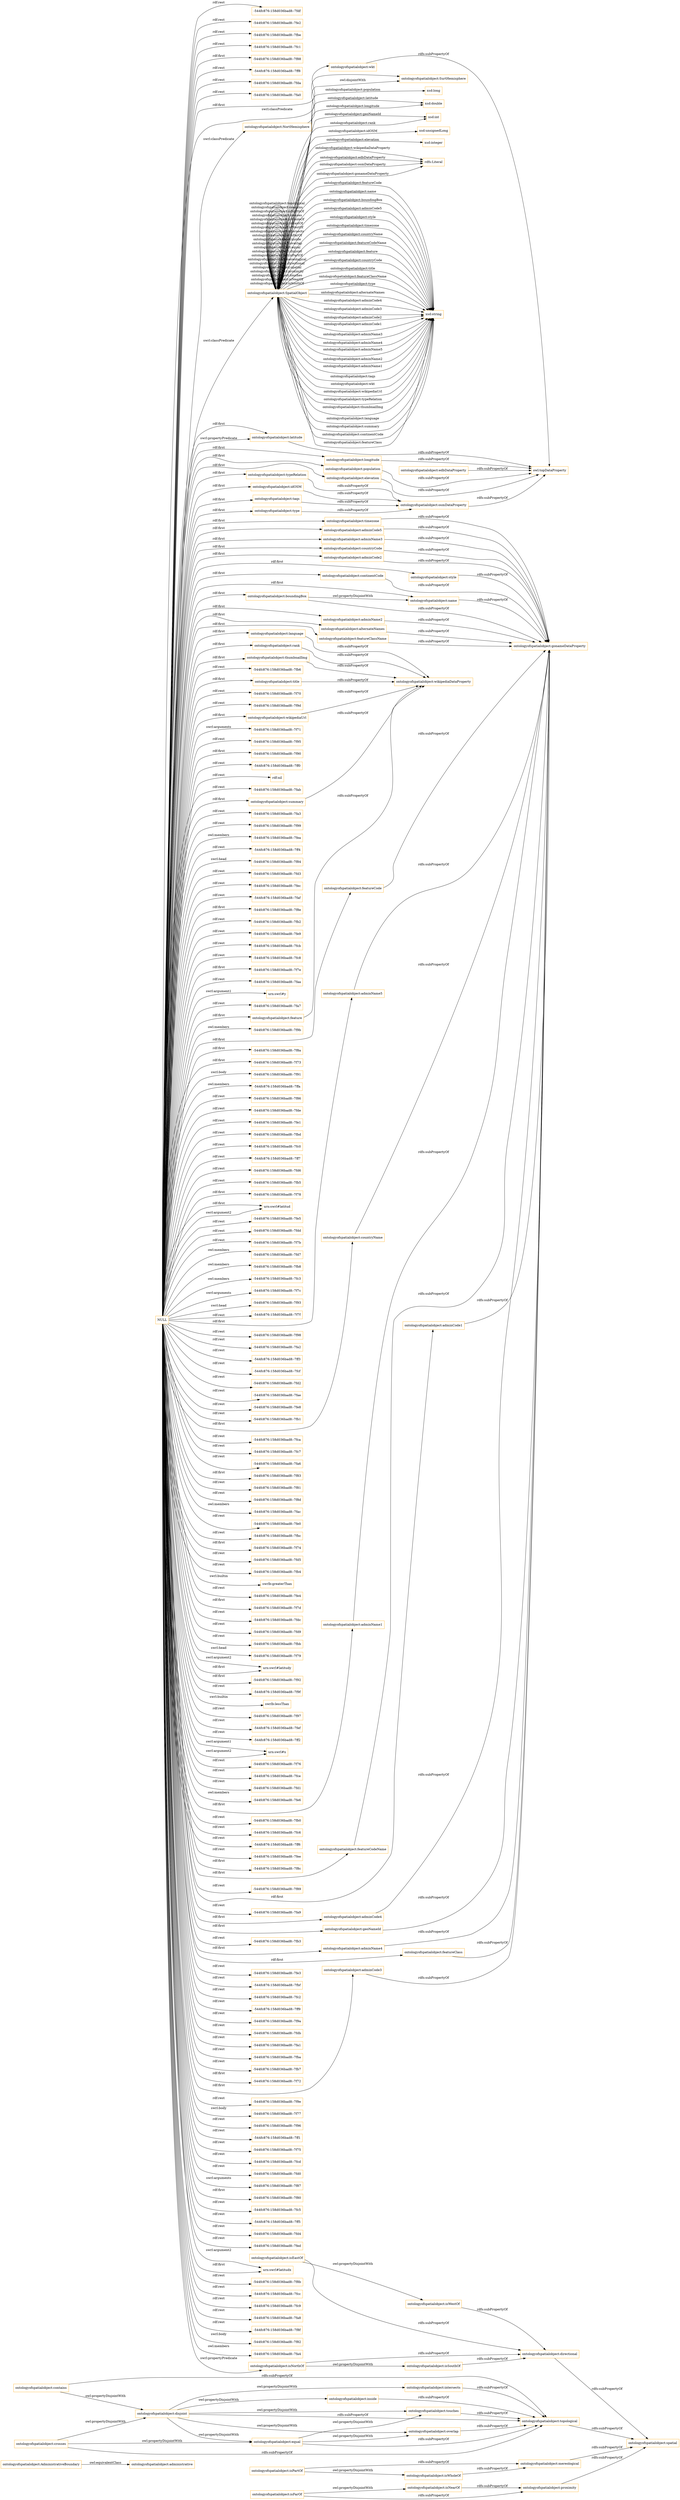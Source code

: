 digraph ar2dtool_diagram { 
rankdir=LR;
size="1501"
node [shape = rectangle, color="orange"]; "ontologyofspatialobject:AdministrativeBoundary" "ontologyofspatialobject:SurtHemisphere" "ontologyofspatialobject:administrative" "ontologyofspatialobject:NortHemisphere" "ontologyofspatialobject:SpatialObject" ; /*classes style*/
	"ontologyofspatialobject:directional" -> "ontologyofspatialobject:spatial" [ label = "rdfs:subPropertyOf" ];
	"ontologyofspatialobject:population" -> "owl:topDataProperty" [ label = "rdfs:subPropertyOf" ];
	"ontologyofspatialobject:summary" -> "ontologyofspatialobject:wikipediaDataProperty" [ label = "rdfs:subPropertyOf" ];
	"ontologyofspatialobject:adminCode4" -> "ontologyofspatialobject:gonameDataProperty" [ label = "rdfs:subPropertyOf" ];
	"ontologyofspatialobject:overlap" -> "ontologyofspatialobject:topological" [ label = "rdfs:subPropertyOf" ];
	"ontologyofspatialobject:feature" -> "ontologyofspatialobject:wikipediaDataProperty" [ label = "rdfs:subPropertyOf" ];
	"ontologyofspatialobject:geoNameId" -> "ontologyofspatialobject:gonameDataProperty" [ label = "rdfs:subPropertyOf" ];
	"ontologyofspatialobject:adminName4" -> "ontologyofspatialobject:gonameDataProperty" [ label = "rdfs:subPropertyOf" ];
	"ontologyofspatialobject:elevation" -> "owl:topDataProperty" [ label = "rdfs:subPropertyOf" ];
	"ontologyofspatialobject:typeRelation" -> "ontologyofspatialobject:osmDataProperty" [ label = "rdfs:subPropertyOf" ];
	"ontologyofspatialobject:isWholeOf" -> "ontologyofspatialobject:mereological" [ label = "rdfs:subPropertyOf" ];
	"ontologyofspatialobject:edbDataProperty" -> "owl:topDataProperty" [ label = "rdfs:subPropertyOf" ];
	"ontologyofspatialobject:idOSM" -> "ontologyofspatialobject:osmDataProperty" [ label = "rdfs:subPropertyOf" ];
	"ontologyofspatialobject:isSouthOf" -> "ontologyofspatialobject:directional" [ label = "rdfs:subPropertyOf" ];
	"ontologyofspatialobject:adminCode3" -> "ontologyofspatialobject:gonameDataProperty" [ label = "rdfs:subPropertyOf" ];
	"ontologyofspatialobject:osmDataProperty" -> "owl:topDataProperty" [ label = "rdfs:subPropertyOf" ];
	"ontologyofspatialobject:timezone" -> "ontologyofspatialobject:gonameDataProperty" [ label = "rdfs:subPropertyOf" ];
	"ontologyofspatialobject:wikipediaUrl" -> "ontologyofspatialobject:wikipediaDataProperty" [ label = "rdfs:subPropertyOf" ];
	"ontologyofspatialobject:adminName3" -> "ontologyofspatialobject:gonameDataProperty" [ label = "rdfs:subPropertyOf" ];
	"ontologyofspatialobject:countryCode" -> "ontologyofspatialobject:gonameDataProperty" [ label = "rdfs:subPropertyOf" ];
	"ontologyofspatialobject:isPartOf" -> "ontologyofspatialobject:mereological" [ label = "rdfs:subPropertyOf" ];
	"ontologyofspatialobject:isPartOf" -> "ontologyofspatialobject:isWholeOf" [ label = "owl:propertyDisjointWith" ];
	"ontologyofspatialobject:adminCode2" -> "ontologyofspatialobject:gonameDataProperty" [ label = "rdfs:subPropertyOf" ];
	"ontologyofspatialobject:mereological" -> "ontologyofspatialobject:spatial" [ label = "rdfs:subPropertyOf" ];
	"ontologyofspatialobject:wkt" -> "owl:topDataProperty" [ label = "rdfs:subPropertyOf" ];
	"ontologyofspatialobject:disjoint" -> "ontologyofspatialobject:intersects" [ label = "owl:propertyDisjointWith" ];
	"ontologyofspatialobject:disjoint" -> "ontologyofspatialobject:overlap" [ label = "owl:propertyDisjointWith" ];
	"ontologyofspatialobject:disjoint" -> "ontologyofspatialobject:topological" [ label = "rdfs:subPropertyOf" ];
	"ontologyofspatialobject:disjoint" -> "ontologyofspatialobject:inside" [ label = "owl:propertyDisjointWith" ];
	"ontologyofspatialobject:disjoint" -> "ontologyofspatialobject:touches" [ label = "owl:propertyDisjointWith" ];
	"ontologyofspatialobject:disjoint" -> "ontologyofspatialobject:equal" [ label = "owl:propertyDisjointWith" ];
	"ontologyofspatialobject:topological" -> "ontologyofspatialobject:spatial" [ label = "rdfs:subPropertyOf" ];
	"ontologyofspatialobject:continentCode" -> "ontologyofspatialobject:gonameDataProperty" [ label = "rdfs:subPropertyOf" ];
	"ontologyofspatialobject:name" -> "ontologyofspatialobject:gonameDataProperty" [ label = "rdfs:subPropertyOf" ];
	"ontologyofspatialobject:isNorthOf" -> "ontologyofspatialobject:isSouthOf" [ label = "owl:propertyDisjointWith" ];
	"ontologyofspatialobject:isNorthOf" -> "ontologyofspatialobject:directional" [ label = "rdfs:subPropertyOf" ];
	"ontologyofspatialobject:adminName2" -> "ontologyofspatialobject:gonameDataProperty" [ label = "rdfs:subPropertyOf" ];
	"ontologyofspatialobject:boundingBox" -> "ontologyofspatialobject:name" [ label = "owl:propertyDisjointWith" ];
	"ontologyofspatialobject:boundingBox" -> "ontologyofspatialobject:gonameDataProperty" [ label = "rdfs:subPropertyOf" ];
	"ontologyofspatialobject:rank" -> "ontologyofspatialobject:wikipediaDataProperty" [ label = "rdfs:subPropertyOf" ];
	"ontologyofspatialobject:alternateNames" -> "ontologyofspatialobject:gonameDataProperty" [ label = "rdfs:subPropertyOf" ];
	"ontologyofspatialobject:isEastOf" -> "ontologyofspatialobject:isWestOf" [ label = "owl:propertyDisjointWith" ];
	"ontologyofspatialobject:isEastOf" -> "ontologyofspatialobject:directional" [ label = "rdfs:subPropertyOf" ];
	"ontologyofspatialobject:contains" -> "ontologyofspatialobject:topological" [ label = "rdfs:subPropertyOf" ];
	"ontologyofspatialobject:contains" -> "ontologyofspatialobject:disjoint" [ label = "owl:propertyDisjointWith" ];
	"ontologyofspatialobject:AdministrativeBoundary" -> "ontologyofspatialobject:administrative" [ label = "owl:equivalentClass" ];
	"NULL" -> "-544fc876:158d036bad8:-7fb6" [ label = "rdf:rest" ];
	"NULL" -> "ontologyofspatialobject:featureClassName" [ label = "rdf:first" ];
	"NULL" -> "-544fc876:158d036bad8:-7f70" [ label = "rdf:rest" ];
	"NULL" -> "-544fc876:158d036bad8:-7f9d" [ label = "rdf:rest" ];
	"NULL" -> "ontologyofspatialobject:language" [ label = "rdf:first" ];
	"NULL" -> "-544fc876:158d036bad8:-7f71" [ label = "swrl:arguments" ];
	"NULL" -> "-544fc876:158d036bad8:-7f95" [ label = "rdf:rest" ];
	"NULL" -> "-544fc876:158d036bad8:-7f90" [ label = "rdf:first" ];
	"NULL" -> "-544fc876:158d036bad8:-7ff0" [ label = "rdf:rest" ];
	"NULL" -> "rdf:nil" [ label = "rdf:rest" ];
	"NULL" -> "ontologyofspatialobject:adminName3" [ label = "rdf:first" ];
	"NULL" -> "-544fc876:158d036bad8:-7fab" [ label = "rdf:rest" ];
	"NULL" -> "ontologyofspatialobject:thumbnailImg" [ label = "rdf:first" ];
	"NULL" -> "-544fc876:158d036bad8:-7fa3" [ label = "rdf:rest" ];
	"NULL" -> "-544fc876:158d036bad8:-7f99" [ label = "rdf:rest" ];
	"NULL" -> "-544fc876:158d036bad8:-7fea" [ label = "owl:members" ];
	"NULL" -> "-544fc876:158d036bad8:-7ff4" [ label = "rdf:rest" ];
	"NULL" -> "-544fc876:158d036bad8:-7f84" [ label = "swrl:head" ];
	"NULL" -> "ontologyofspatialobject:wkt" [ label = "rdf:first" ];
	"NULL" -> "-544fc876:158d036bad8:-7fd3" [ label = "rdf:rest" ];
	"NULL" -> "ontologyofspatialobject:timezone" [ label = "rdf:first" ];
	"NULL" -> "-544fc876:158d036bad8:-7fec" [ label = "rdf:rest" ];
	"NULL" -> "-544fc876:158d036bad8:-7faf" [ label = "rdf:rest" ];
	"NULL" -> "-544fc876:158d036bad8:-7f8e" [ label = "rdf:first" ];
	"NULL" -> "-544fc876:158d036bad8:-7fb2" [ label = "rdf:rest" ];
	"NULL" -> "-544fc876:158d036bad8:-7fe9" [ label = "rdf:rest" ];
	"NULL" -> "-544fc876:158d036bad8:-7fcb" [ label = "rdf:rest" ];
	"NULL" -> "-544fc876:158d036bad8:-7fc8" [ label = "rdf:rest" ];
	"NULL" -> "-544fc876:158d036bad8:-7f7e" [ label = "rdf:first" ];
	"NULL" -> "-544fc876:158d036bad8:-7faa" [ label = "rdf:rest" ];
	"NULL" -> "urn:swrl#y" [ label = "swrl:argument1" ];
	"NULL" -> "-544fc876:158d036bad8:-7fa7" [ label = "rdf:rest" ];
	"NULL" -> "ontologyofspatialobject:featureCode" [ label = "rdf:first" ];
	"NULL" -> "-544fc876:158d036bad8:-7f9b" [ label = "owl:members" ];
	"NULL" -> "ontologyofspatialobject:latitude" [ label = "swrl:propertyPredicate" ];
	"NULL" -> "-544fc876:158d036bad8:-7f8a" [ label = "rdf:first" ];
	"NULL" -> "-544fc876:158d036bad8:-7f73" [ label = "rdf:first" ];
	"NULL" -> "-544fc876:158d036bad8:-7f91" [ label = "swrl:body" ];
	"NULL" -> "-544fc876:158d036bad8:-7ffa" [ label = "owl:members" ];
	"NULL" -> "-544fc876:158d036bad8:-7f86" [ label = "rdf:rest" ];
	"NULL" -> "ontologyofspatialobject:adminCode3" [ label = "rdf:first" ];
	"NULL" -> "-544fc876:158d036bad8:-7fde" [ label = "rdf:rest" ];
	"NULL" -> "-544fc876:158d036bad8:-7fe1" [ label = "rdf:rest" ];
	"NULL" -> "-544fc876:158d036bad8:-7fbd" [ label = "rdf:rest" ];
	"NULL" -> "-544fc876:158d036bad8:-7fc0" [ label = "rdf:rest" ];
	"NULL" -> "-544fc876:158d036bad8:-7ff7" [ label = "rdf:rest" ];
	"NULL" -> "-544fc876:158d036bad8:-7fd6" [ label = "rdf:rest" ];
	"NULL" -> "-544fc876:158d036bad8:-7fb5" [ label = "rdf:rest" ];
	"NULL" -> "-544fc876:158d036bad8:-7f78" [ label = "rdf:first" ];
	"NULL" -> "ontologyofspatialobject:geoNameId" [ label = "rdf:first" ];
	"NULL" -> "urn:swrl#latitud" [ label = "swrl:argument2" ];
	"NULL" -> "-544fc876:158d036bad8:-7fe5" [ label = "rdf:rest" ];
	"NULL" -> "ontologyofspatialobject:adminCode4" [ label = "rdf:first" ];
	"NULL" -> "ontologyofspatialobject:continentCode" [ label = "rdf:first" ];
	"NULL" -> "-544fc876:158d036bad8:-7fdd" [ label = "rdf:rest" ];
	"NULL" -> "-544fc876:158d036bad8:-7f7b" [ label = "rdf:rest" ];
	"NULL" -> "-544fc876:158d036bad8:-7fd7" [ label = "owl:members" ];
	"NULL" -> "-544fc876:158d036bad8:-7fb8" [ label = "owl:members" ];
	"NULL" -> "ontologyofspatialobject:latitude" [ label = "rdf:first" ];
	"NULL" -> "-544fc876:158d036bad8:-7fc3" [ label = "owl:members" ];
	"NULL" -> "-544fc876:158d036bad8:-7f7c" [ label = "swrl:arguments" ];
	"NULL" -> "ontologyofspatialobject:adminName4" [ label = "rdf:first" ];
	"NULL" -> "-544fc876:158d036bad8:-7f93" [ label = "swrl:head" ];
	"NULL" -> "-544fc876:158d036bad8:-7f7f" [ label = "rdf:rest" ];
	"NULL" -> "ontologyofspatialobject:countryName" [ label = "rdf:first" ];
	"NULL" -> "urn:swrl#latitud" [ label = "rdf:first" ];
	"NULL" -> "-544fc876:158d036bad8:-7f98" [ label = "rdf:rest" ];
	"NULL" -> "-544fc876:158d036bad8:-7fa2" [ label = "rdf:rest" ];
	"NULL" -> "-544fc876:158d036bad8:-7ff3" [ label = "rdf:rest" ];
	"NULL" -> "-544fc876:158d036bad8:-7fcf" [ label = "rdf:rest" ];
	"NULL" -> "-544fc876:158d036bad8:-7fd2" [ label = "rdf:rest" ];
	"NULL" -> "-544fc876:158d036bad8:-7fae" [ label = "rdf:rest" ];
	"NULL" -> "-544fc876:158d036bad8:-7fe8" [ label = "rdf:rest" ];
	"NULL" -> "-544fc876:158d036bad8:-7fb1" [ label = "rdf:rest" ];
	"NULL" -> "ontologyofspatialobject:taqs" [ label = "rdf:first" ];
	"NULL" -> "-544fc876:158d036bad8:-7fca" [ label = "rdf:rest" ];
	"NULL" -> "-544fc876:158d036bad8:-7fc7" [ label = "rdf:rest" ];
	"NULL" -> "-544fc876:158d036bad8:-7fa6" [ label = "rdf:rest" ];
	"NULL" -> "-544fc876:158d036bad8:-7f83" [ label = "rdf:first" ];
	"NULL" -> "-544fc876:158d036bad8:-7f81" [ label = "rdf:rest" ];
	"NULL" -> "ontologyofspatialobject:boundingBox" [ label = "rdf:first" ];
	"NULL" -> "ontologyofspatialobject:summary" [ label = "rdf:first" ];
	"NULL" -> "-544fc876:158d036bad8:-7f8d" [ label = "rdf:rest" ];
	"NULL" -> "-544fc876:158d036bad8:-7fac" [ label = "owl:members" ];
	"NULL" -> "ontologyofspatialobject:feature" [ label = "rdf:first" ];
	"NULL" -> "ontologyofspatialobject:SpatialObject" [ label = "swrl:classPredicate" ];
	"NULL" -> "-544fc876:158d036bad8:-7fe0" [ label = "rdf:rest" ];
	"NULL" -> "ontologyofspatialobject:SurtHemisphere" [ label = "swrl:classPredicate" ];
	"NULL" -> "-544fc876:158d036bad8:-7fbc" [ label = "rdf:rest" ];
	"NULL" -> "-544fc876:158d036bad8:-7f74" [ label = "rdf:first" ];
	"NULL" -> "-544fc876:158d036bad8:-7fd5" [ label = "rdf:rest" ];
	"NULL" -> "-544fc876:158d036bad8:-7fb4" [ label = "rdf:rest" ];
	"NULL" -> "swrlb:greaterThan" [ label = "swrl:builtin" ];
	"NULL" -> "-544fc876:158d036bad8:-7fe4" [ label = "rdf:rest" ];
	"NULL" -> "ontologyofspatialobject:NortHemisphere" [ label = "swrl:classPredicate" ];
	"NULL" -> "-544fc876:158d036bad8:-7f7d" [ label = "rdf:first" ];
	"NULL" -> "-544fc876:158d036bad8:-7fdc" [ label = "rdf:rest" ];
	"NULL" -> "-544fc876:158d036bad8:-7fd9" [ label = "rdf:rest" ];
	"NULL" -> "-544fc876:158d036bad8:-7fbb" [ label = "rdf:rest" ];
	"NULL" -> "-544fc876:158d036bad8:-7f79" [ label = "swrl:head" ];
	"NULL" -> "urn:swrl#latitudy" [ label = "rdf:first" ];
	"NULL" -> "-544fc876:158d036bad8:-7f92" [ label = "rdf:first" ];
	"NULL" -> "-544fc876:158d036bad8:-7f9f" [ label = "rdf:rest" ];
	"NULL" -> "swrlb:lessThan" [ label = "swrl:builtin" ];
	"NULL" -> "-544fc876:158d036bad8:-7f97" [ label = "rdf:rest" ];
	"NULL" -> "-544fc876:158d036bad8:-7fef" [ label = "rdf:rest" ];
	"NULL" -> "-544fc876:158d036bad8:-7ff2" [ label = "rdf:rest" ];
	"NULL" -> "urn:swrl#x" [ label = "swrl:argument2" ];
	"NULL" -> "-544fc876:158d036bad8:-7f76" [ label = "rdf:rest" ];
	"NULL" -> "ontologyofspatialobject:elevation" [ label = "rdf:first" ];
	"NULL" -> "-544fc876:158d036bad8:-7fce" [ label = "rdf:rest" ];
	"NULL" -> "-544fc876:158d036bad8:-7fd1" [ label = "rdf:rest" ];
	"NULL" -> "-544fc876:158d036bad8:-7fe6" [ label = "owl:members" ];
	"NULL" -> "ontologyofspatialobject:adminName1" [ label = "rdf:first" ];
	"NULL" -> "ontologyofspatialobject:name" [ label = "rdf:first" ];
	"NULL" -> "-544fc876:158d036bad8:-7fb0" [ label = "rdf:rest" ];
	"NULL" -> "-544fc876:158d036bad8:-7fc6" [ label = "rdf:rest" ];
	"NULL" -> "urn:swrl#latitudy" [ label = "swrl:argument2" ];
	"NULL" -> "-544fc876:158d036bad8:-7ff6" [ label = "rdf:rest" ];
	"NULL" -> "ontologyofspatialobject:wikipediaUrl" [ label = "rdf:first" ];
	"NULL" -> "-544fc876:158d036bad8:-7fee" [ label = "rdf:rest" ];
	"NULL" -> "-544fc876:158d036bad8:-7f8c" [ label = "rdf:first" ];
	"NULL" -> "ontologyofspatialobject:longitude" [ label = "rdf:first" ];
	"NULL" -> "ontologyofspatialobject:adminName2" [ label = "rdf:first" ];
	"NULL" -> "-544fc876:158d036bad8:-7f89" [ label = "rdf:rest" ];
	"NULL" -> "ontologyofspatialobject:featureClass" [ label = "rdf:first" ];
	"NULL" -> "-544fc876:158d036bad8:-7fa9" [ label = "rdf:rest" ];
	"NULL" -> "ontologyofspatialobject:adminCode5" [ label = "rdf:first" ];
	"NULL" -> "ontologyofspatialobject:style" [ label = "rdf:first" ];
	"NULL" -> "-544fc876:158d036bad8:-7fb3" [ label = "rdf:rest" ];
	"NULL" -> "ontologyofspatialobject:adminName5" [ label = "rdf:first" ];
	"NULL" -> "ontologyofspatialobject:adminCode1" [ label = "rdf:first" ];
	"NULL" -> "urn:swrl#x" [ label = "swrl:argument1" ];
	"NULL" -> "ontologyofspatialobject:rank" [ label = "rdf:first" ];
	"NULL" -> "-544fc876:158d036bad8:-7fe3" [ label = "rdf:rest" ];
	"NULL" -> "-544fc876:158d036bad8:-7fbf" [ label = "rdf:rest" ];
	"NULL" -> "-544fc876:158d036bad8:-7fc2" [ label = "rdf:rest" ];
	"NULL" -> "-544fc876:158d036bad8:-7ff9" [ label = "rdf:rest" ];
	"NULL" -> "-544fc876:158d036bad8:-7f9a" [ label = "rdf:rest" ];
	"NULL" -> "-544fc876:158d036bad8:-7fdb" [ label = "rdf:rest" ];
	"NULL" -> "-544fc876:158d036bad8:-7fa1" [ label = "rdf:rest" ];
	"NULL" -> "-544fc876:158d036bad8:-7fba" [ label = "rdf:rest" ];
	"NULL" -> "-544fc876:158d036bad8:-7fb7" [ label = "rdf:rest" ];
	"NULL" -> "-544fc876:158d036bad8:-7f72" [ label = "rdf:first" ];
	"NULL" -> "ontologyofspatialobject:title" [ label = "rdf:first" ];
	"NULL" -> "ontologyofspatialobject:adminCode2" [ label = "rdf:first" ];
	"NULL" -> "-544fc876:158d036bad8:-7f9e" [ label = "rdf:rest" ];
	"NULL" -> "ontologyofspatialobject:isNorthOf" [ label = "swrl:propertyPredicate" ];
	"NULL" -> "-544fc876:158d036bad8:-7f77" [ label = "swrl:body" ];
	"NULL" -> "ontologyofspatialobject:idOSM" [ label = "rdf:first" ];
	"NULL" -> "-544fc876:158d036bad8:-7f96" [ label = "rdf:rest" ];
	"NULL" -> "-544fc876:158d036bad8:-7ff1" [ label = "rdf:rest" ];
	"NULL" -> "-544fc876:158d036bad8:-7f75" [ label = "rdf:rest" ];
	"NULL" -> "-544fc876:158d036bad8:-7fcd" [ label = "rdf:rest" ];
	"NULL" -> "-544fc876:158d036bad8:-7fd0" [ label = "rdf:rest" ];
	"NULL" -> "-544fc876:158d036bad8:-7f87" [ label = "swrl:arguments" ];
	"NULL" -> "-544fc876:158d036bad8:-7f80" [ label = "rdf:first" ];
	"NULL" -> "-544fc876:158d036bad8:-7fc5" [ label = "rdf:rest" ];
	"NULL" -> "ontologyofspatialobject:typeRelation" [ label = "rdf:first" ];
	"NULL" -> "-544fc876:158d036bad8:-7ff5" [ label = "rdf:rest" ];
	"NULL" -> "-544fc876:158d036bad8:-7fd4" [ label = "rdf:rest" ];
	"NULL" -> "-544fc876:158d036bad8:-7fed" [ label = "rdf:rest" ];
	"NULL" -> "ontologyofspatialobject:type" [ label = "rdf:first" ];
	"NULL" -> "ontologyofspatialobject:population" [ label = "rdf:first" ];
	"NULL" -> "urn:swrl#latitudx" [ label = "rdf:first" ];
	"NULL" -> "-544fc876:158d036bad8:-7f8b" [ label = "rdf:rest" ];
	"NULL" -> "-544fc876:158d036bad8:-7fcc" [ label = "rdf:rest" ];
	"NULL" -> "-544fc876:158d036bad8:-7fc9" [ label = "rdf:rest" ];
	"NULL" -> "-544fc876:158d036bad8:-7fa8" [ label = "rdf:rest" ];
	"NULL" -> "urn:swrl#latitudx" [ label = "swrl:argument2" ];
	"NULL" -> "-544fc876:158d036bad8:-7f8f" [ label = "rdf:rest" ];
	"NULL" -> "ontologyofspatialobject:countryCode" [ label = "rdf:first" ];
	"NULL" -> "-544fc876:158d036bad8:-7f82" [ label = "swrl:body" ];
	"NULL" -> "-544fc876:158d036bad8:-7fa4" [ label = "owl:members" ];
	"NULL" -> "-544fc876:158d036bad8:-7fdf" [ label = "rdf:rest" ];
	"NULL" -> "-544fc876:158d036bad8:-7fe2" [ label = "rdf:rest" ];
	"NULL" -> "-544fc876:158d036bad8:-7fbe" [ label = "rdf:rest" ];
	"NULL" -> "-544fc876:158d036bad8:-7fc1" [ label = "rdf:rest" ];
	"NULL" -> "-544fc876:158d036bad8:-7f88" [ label = "rdf:first" ];
	"NULL" -> "-544fc876:158d036bad8:-7ff8" [ label = "rdf:rest" ];
	"NULL" -> "-544fc876:158d036bad8:-7fda" [ label = "rdf:rest" ];
	"NULL" -> "-544fc876:158d036bad8:-7fa0" [ label = "rdf:rest" ];
	"NULL" -> "ontologyofspatialobject:featureCodeName" [ label = "rdf:first" ];
	"NULL" -> "ontologyofspatialobject:alternateNames" [ label = "rdf:first" ];
	"ontologyofspatialobject:adminCode1" -> "ontologyofspatialobject:gonameDataProperty" [ label = "rdfs:subPropertyOf" ];
	"ontologyofspatialobject:touches" -> "ontologyofspatialobject:topological" [ label = "rdfs:subPropertyOf" ];
	"ontologyofspatialobject:language" -> "ontologyofspatialobject:wikipediaDataProperty" [ label = "rdfs:subPropertyOf" ];
	"ontologyofspatialobject:inside" -> "ontologyofspatialobject:topological" [ label = "rdfs:subPropertyOf" ];
	"ontologyofspatialobject:longitude" -> "owl:topDataProperty" [ label = "rdfs:subPropertyOf" ];
	"ontologyofspatialobject:adminName1" -> "ontologyofspatialobject:gonameDataProperty" [ label = "rdfs:subPropertyOf" ];
	"ontologyofspatialobject:style" -> "ontologyofspatialobject:gonameDataProperty" [ label = "rdfs:subPropertyOf" ];
	"ontologyofspatialobject:crosses" -> "ontologyofspatialobject:topological" [ label = "rdfs:subPropertyOf" ];
	"ontologyofspatialobject:crosses" -> "ontologyofspatialobject:equal" [ label = "owl:propertyDisjointWith" ];
	"ontologyofspatialobject:crosses" -> "ontologyofspatialobject:disjoint" [ label = "owl:propertyDisjointWith" ];
	"ontologyofspatialobject:featureCodeName" -> "ontologyofspatialobject:gonameDataProperty" [ label = "rdfs:subPropertyOf" ];
	"ontologyofspatialobject:NortHemisphere" -> "ontologyofspatialobject:SurtHemisphere" [ label = "owl:disjointWith" ];
	"ontologyofspatialobject:intersects" -> "ontologyofspatialobject:topological" [ label = "rdfs:subPropertyOf" ];
	"ontologyofspatialobject:isFarOf" -> "ontologyofspatialobject:proximity" [ label = "rdfs:subPropertyOf" ];
	"ontologyofspatialobject:isFarOf" -> "ontologyofspatialobject:isNearOf" [ label = "owl:propertyDisjointWith" ];
	"ontologyofspatialobject:latitude" -> "owl:topDataProperty" [ label = "rdfs:subPropertyOf" ];
	"ontologyofspatialobject:proximity" -> "ontologyofspatialobject:spatial" [ label = "rdfs:subPropertyOf" ];
	"ontologyofspatialobject:isWestOf" -> "ontologyofspatialobject:directional" [ label = "rdfs:subPropertyOf" ];
	"ontologyofspatialobject:taqs" -> "ontologyofspatialobject:osmDataProperty" [ label = "rdfs:subPropertyOf" ];
	"ontologyofspatialobject:equal" -> "ontologyofspatialobject:touches" [ label = "owl:propertyDisjointWith" ];
	"ontologyofspatialobject:equal" -> "ontologyofspatialobject:topological" [ label = "rdfs:subPropertyOf" ];
	"ontologyofspatialobject:equal" -> "ontologyofspatialobject:overlap" [ label = "owl:propertyDisjointWith" ];
	"ontologyofspatialobject:featureClassName" -> "ontologyofspatialobject:gonameDataProperty" [ label = "rdfs:subPropertyOf" ];
	"ontologyofspatialobject:countryName" -> "ontologyofspatialobject:gonameDataProperty" [ label = "rdfs:subPropertyOf" ];
	"ontologyofspatialobject:type" -> "ontologyofspatialobject:osmDataProperty" [ label = "rdfs:subPropertyOf" ];
	"ontologyofspatialobject:thumbnailImg" -> "ontologyofspatialobject:wikipediaDataProperty" [ label = "rdfs:subPropertyOf" ];
	"ontologyofspatialobject:adminCode5" -> "ontologyofspatialobject:gonameDataProperty" [ label = "rdfs:subPropertyOf" ];
	"ontologyofspatialobject:featureCode" -> "ontologyofspatialobject:gonameDataProperty" [ label = "rdfs:subPropertyOf" ];
	"ontologyofspatialobject:title" -> "ontologyofspatialobject:wikipediaDataProperty" [ label = "rdfs:subPropertyOf" ];
	"ontologyofspatialobject:featureClass" -> "ontologyofspatialobject:gonameDataProperty" [ label = "rdfs:subPropertyOf" ];
	"ontologyofspatialobject:adminName5" -> "ontologyofspatialobject:gonameDataProperty" [ label = "rdfs:subPropertyOf" ];
	"ontologyofspatialobject:isNearOf" -> "ontologyofspatialobject:proximity" [ label = "rdfs:subPropertyOf" ];
	"ontologyofspatialobject:SpatialObject" -> "xsd:string" [ label = "ontologyofspatialobject:featureClassName" ];
	"ontologyofspatialobject:SpatialObject" -> "xsd:string" [ label = "ontologyofspatialobject:type" ];
	"ontologyofspatialobject:SpatialObject" -> "ontologyofspatialobject:SpatialObject" [ label = "ontologyofspatialobject:isSouthOf" ];
	"ontologyofspatialobject:SpatialObject" -> "xsd:long" [ label = "ontologyofspatialobject:population" ];
	"ontologyofspatialobject:SpatialObject" -> "ontologyofspatialobject:SpatialObject" [ label = "ontologyofspatialobject:isNearOf" ];
	"ontologyofspatialobject:SpatialObject" -> "xsd:string" [ label = "ontologyofspatialobject:alternateNames" ];
	"ontologyofspatialobject:SpatialObject" -> "ontologyofspatialobject:SpatialObject" [ label = "ontologyofspatialobject:touches" ];
	"ontologyofspatialobject:SpatialObject" -> "xsd:double" [ label = "ontologyofspatialobject:latitude" ];
	"ontologyofspatialobject:SpatialObject" -> "xsd:string" [ label = "ontologyofspatialobject:adminCode4" ];
	"ontologyofspatialobject:SpatialObject" -> "ontologyofspatialobject:SpatialObject" [ label = "ontologyofspatialobject:proximity" ];
	"ontologyofspatialobject:SpatialObject" -> "xsd:string" [ label = "ontologyofspatialobject:adminCode3" ];
	"ontologyofspatialobject:SpatialObject" -> "xsd:string" [ label = "ontologyofspatialobject:adminCode2" ];
	"ontologyofspatialobject:SpatialObject" -> "xsd:string" [ label = "ontologyofspatialobject:adminCode1" ];
	"ontologyofspatialobject:SpatialObject" -> "xsd:string" [ label = "ontologyofspatialobject:adminName3" ];
	"ontologyofspatialobject:SpatialObject" -> "xsd:string" [ label = "ontologyofspatialobject:adminName4" ];
	"ontologyofspatialobject:SpatialObject" -> "xsd:string" [ label = "ontologyofspatialobject:adminName5" ];
	"ontologyofspatialobject:SpatialObject" -> "ontologyofspatialobject:SpatialObject" [ label = "ontologyofspatialobject:spatial" ];
	"ontologyofspatialobject:SpatialObject" -> "ontologyofspatialobject:SpatialObject" [ label = "ontologyofspatialobject:directional" ];
	"ontologyofspatialobject:SpatialObject" -> "xsd:string" [ label = "ontologyofspatialobject:adminName2" ];
	"ontologyofspatialobject:SpatialObject" -> "xsd:string" [ label = "ontologyofspatialobject:adminName1" ];
	"ontologyofspatialobject:SpatialObject" -> "xsd:string" [ label = "ontologyofspatialobject:taqs" ];
	"ontologyofspatialobject:SpatialObject" -> "ontologyofspatialobject:SpatialObject" [ label = "ontologyofspatialobject:mereological" ];
	"ontologyofspatialobject:SpatialObject" -> "ontologyofspatialobject:SpatialObject" [ label = "ontologyofspatialobject:isPartOf" ];
	"ontologyofspatialobject:SpatialObject" -> "xsd:int" [ label = "ontologyofspatialobject:geoNameId" ];
	"ontologyofspatialobject:SpatialObject" -> "xsd:string" [ label = "ontologyofspatialobject:wkt" ];
	"ontologyofspatialobject:SpatialObject" -> "xsd:string" [ label = "ontologyofspatialobject:wikipediaUrl" ];
	"ontologyofspatialobject:SpatialObject" -> "xsd:string" [ label = "ontologyofspatialobject:typeRelation" ];
	"ontologyofspatialobject:SpatialObject" -> "ontologyofspatialobject:SpatialObject" [ label = "ontologyofspatialobject:disjoint" ];
	"ontologyofspatialobject:SpatialObject" -> "xsd:string" [ label = "ontologyofspatialobject:thumbnailImg" ];
	"ontologyofspatialobject:SpatialObject" -> "ontologyofspatialobject:SpatialObject" [ label = "ontologyofspatialobject:equal" ];
	"ontologyofspatialobject:SpatialObject" -> "xsd:string" [ label = "ontologyofspatialobject:language" ];
	"ontologyofspatialobject:SpatialObject" -> "xsd:unsignedLong" [ label = "ontologyofspatialobject:idOSM" ];
	"ontologyofspatialobject:SpatialObject" -> "xsd:string" [ label = "ontologyofspatialobject:summary" ];
	"ontologyofspatialobject:SpatialObject" -> "ontologyofspatialobject:SpatialObject" [ label = "ontologyofspatialobject:overlap" ];
	"ontologyofspatialobject:SpatialObject" -> "xsd:integer" [ label = "ontologyofspatialobject:elevation" ];
	"ontologyofspatialobject:SpatialObject" -> "xsd:string" [ label = "ontologyofspatialobject:continentCode" ];
	"ontologyofspatialobject:SpatialObject" -> "xsd:string" [ label = "ontologyofspatialobject:featureClass" ];
	"ontologyofspatialobject:SpatialObject" -> "xsd:string" [ label = "ontologyofspatialobject:featureCode" ];
	"ontologyofspatialobject:SpatialObject" -> "xsd:string" [ label = "ontologyofspatialobject:name" ];
	"ontologyofspatialobject:SpatialObject" -> "xsd:string" [ label = "ontologyofspatialobject:boundingBox" ];
	"ontologyofspatialobject:SpatialObject" -> "rdfs:Literal" [ label = "ontologyofspatialobject:osmDataProperty" ];
	"ontologyofspatialobject:SpatialObject" -> "rdfs:Literal" [ label = "ontologyofspatialobject:gonameDataProperty" ];
	"ontologyofspatialobject:SpatialObject" -> "ontologyofspatialobject:SpatialObject" [ label = "ontologyofspatialobject:inside" ];
	"ontologyofspatialobject:SpatialObject" -> "rdfs:Literal" [ label = "ontologyofspatialobject:wikipediaDataProperty" ];
	"ontologyofspatialobject:SpatialObject" -> "ontologyofspatialobject:SpatialObject" [ label = "ontologyofspatialobject:isFarOf" ];
	"ontologyofspatialobject:SpatialObject" -> "xsd:string" [ label = "ontologyofspatialobject:adminCode5" ];
	"ontologyofspatialobject:SpatialObject" -> "xsd:string" [ label = "ontologyofspatialobject:style" ];
	"ontologyofspatialobject:SpatialObject" -> "ontologyofspatialobject:SpatialObject" [ label = "ontologyofspatialobject:intersects" ];
	"ontologyofspatialobject:SpatialObject" -> "xsd:string" [ label = "ontologyofspatialobject:timezone" ];
	"ontologyofspatialobject:SpatialObject" -> "ontologyofspatialobject:SpatialObject" [ label = "ontologyofspatialobject:isWestOf" ];
	"ontologyofspatialobject:SpatialObject" -> "ontologyofspatialobject:SpatialObject" [ label = "ontologyofspatialobject:isEastOf" ];
	"ontologyofspatialobject:SpatialObject" -> "ontologyofspatialobject:SpatialObject" [ label = "ontologyofspatialobject:isWholeOf" ];
	"ontologyofspatialobject:SpatialObject" -> "ontologyofspatialobject:SpatialObject" [ label = "ontologyofspatialobject:crosses" ];
	"ontologyofspatialobject:SpatialObject" -> "xsd:string" [ label = "ontologyofspatialobject:countryName" ];
	"ontologyofspatialobject:SpatialObject" -> "ontologyofspatialobject:SpatialObject" [ label = "ontologyofspatialobject:isNorthOf" ];
	"ontologyofspatialobject:SpatialObject" -> "xsd:int" [ label = "ontologyofspatialobject:rank" ];
	"ontologyofspatialobject:SpatialObject" -> "ontologyofspatialobject:SpatialObject" [ label = "ontologyofspatialobject:contains" ];
	"ontologyofspatialobject:SpatialObject" -> "ontologyofspatialobject:SpatialObject" [ label = "ontologyofspatialobject:topological" ];
	"ontologyofspatialobject:SpatialObject" -> "xsd:double" [ label = "ontologyofspatialobject:longitude" ];
	"ontologyofspatialobject:SpatialObject" -> "xsd:string" [ label = "ontologyofspatialobject:featureCodeName" ];
	"ontologyofspatialobject:SpatialObject" -> "xsd:string" [ label = "ontologyofspatialobject:feature" ];
	"ontologyofspatialobject:SpatialObject" -> "xsd:string" [ label = "ontologyofspatialobject:countryCode" ];
	"ontologyofspatialobject:SpatialObject" -> "xsd:string" [ label = "ontologyofspatialobject:title" ];
	"ontologyofspatialobject:SpatialObject" -> "rdfs:Literal" [ label = "ontologyofspatialobject:edbDataProperty" ];

}

